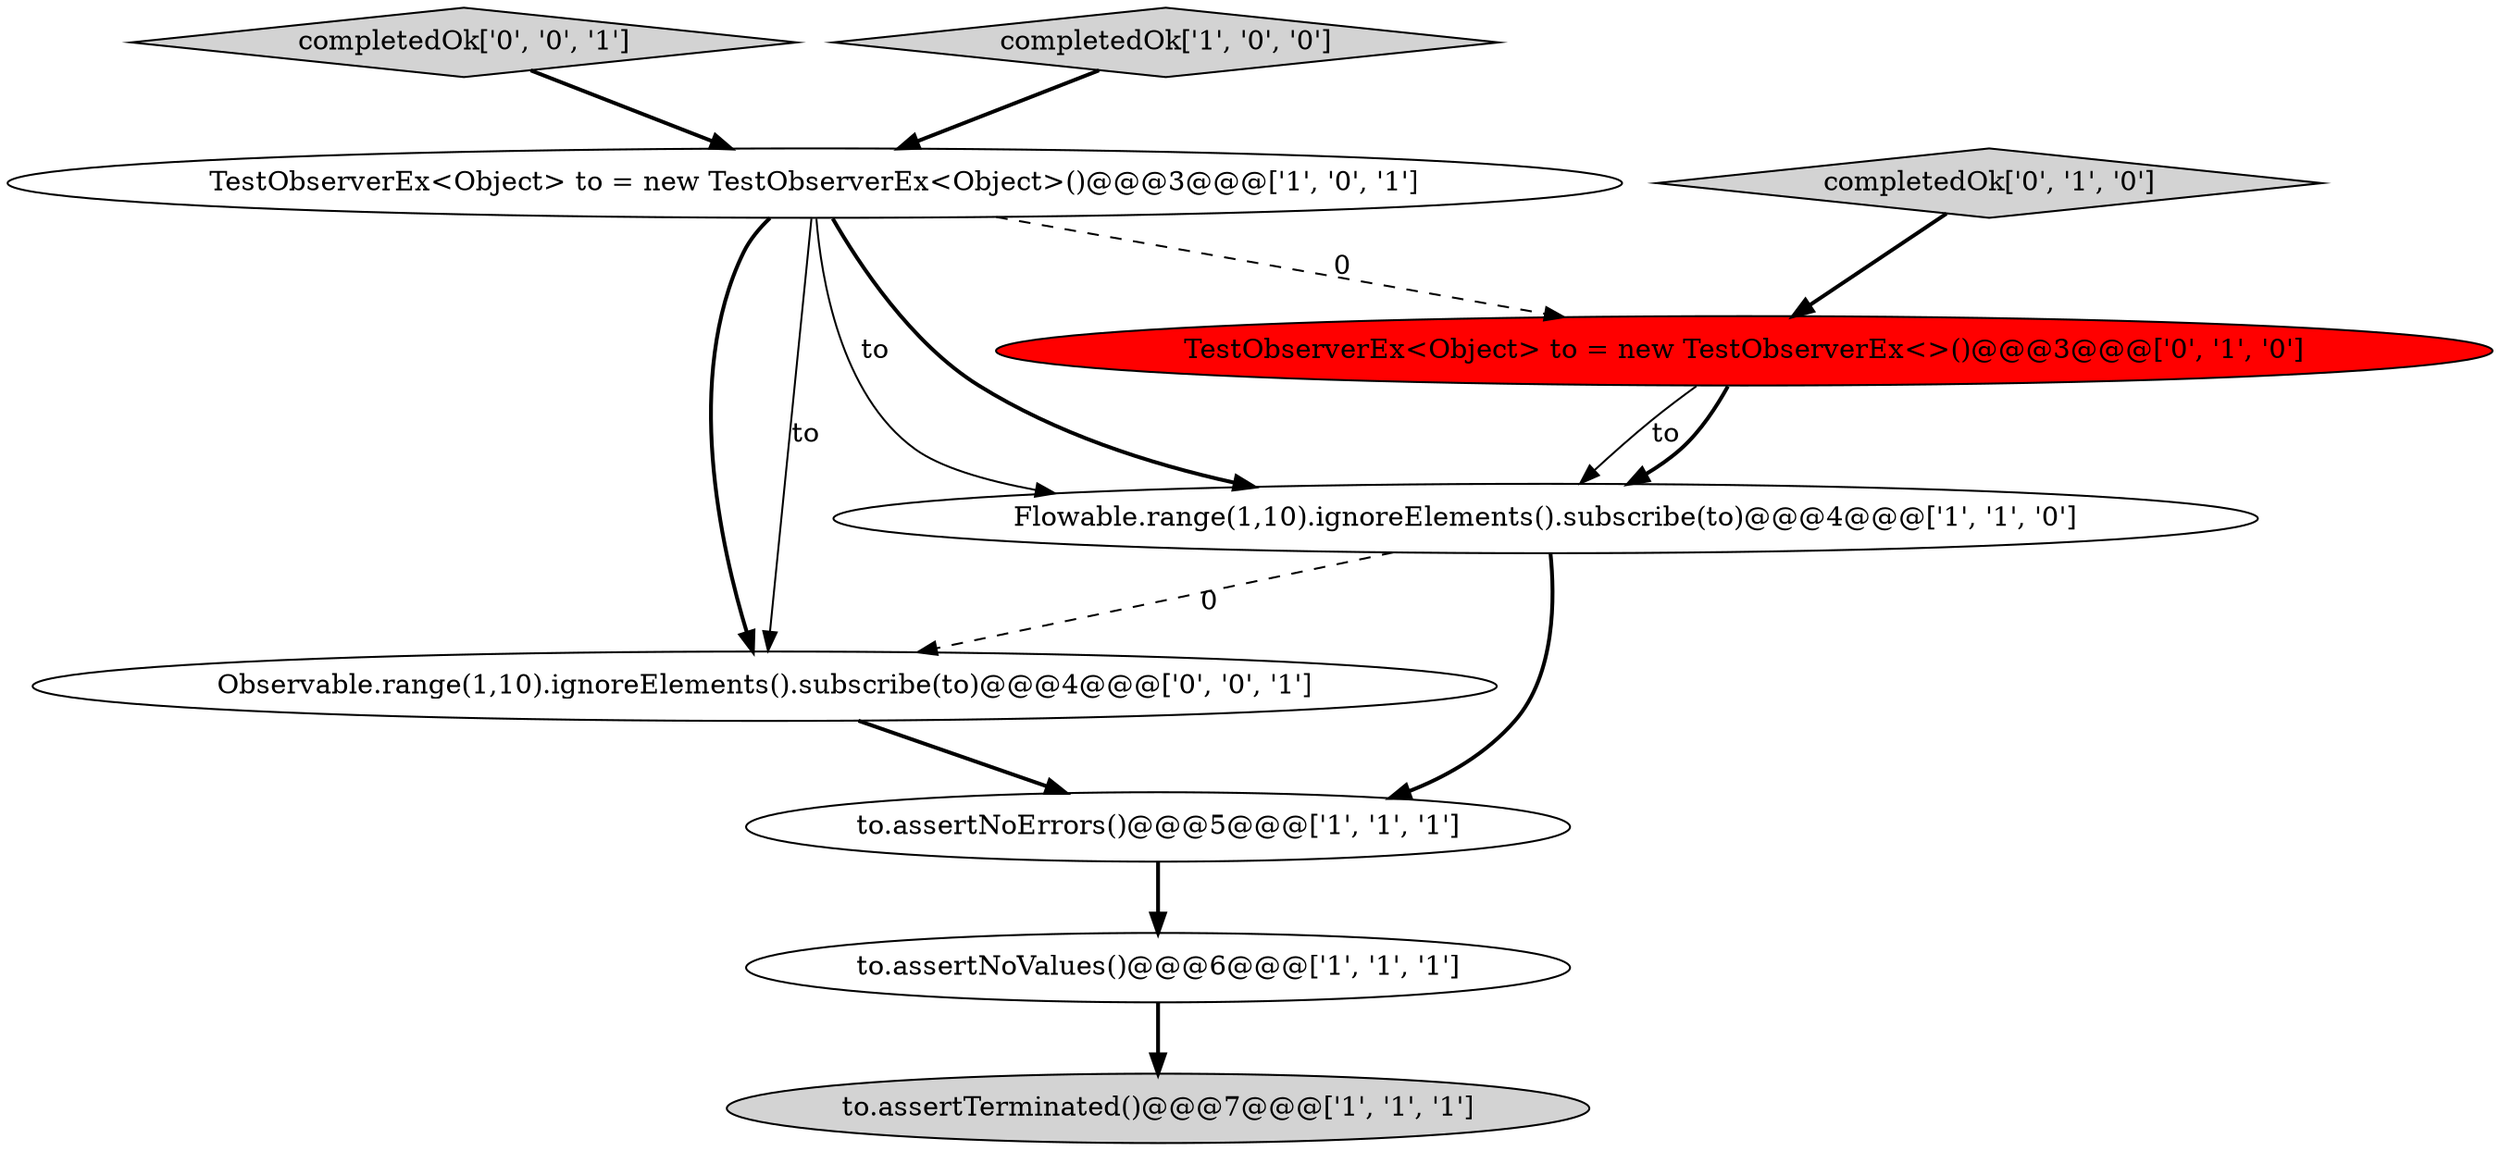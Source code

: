 digraph {
2 [style = filled, label = "to.assertTerminated()@@@7@@@['1', '1', '1']", fillcolor = lightgray, shape = ellipse image = "AAA0AAABBB1BBB"];
7 [style = filled, label = "completedOk['0', '1', '0']", fillcolor = lightgray, shape = diamond image = "AAA0AAABBB2BBB"];
8 [style = filled, label = "Observable.range(1,10).ignoreElements().subscribe(to)@@@4@@@['0', '0', '1']", fillcolor = white, shape = ellipse image = "AAA0AAABBB3BBB"];
4 [style = filled, label = "TestObserverEx<Object> to = new TestObserverEx<Object>()@@@3@@@['1', '0', '1']", fillcolor = white, shape = ellipse image = "AAA0AAABBB1BBB"];
6 [style = filled, label = "TestObserverEx<Object> to = new TestObserverEx<>()@@@3@@@['0', '1', '0']", fillcolor = red, shape = ellipse image = "AAA1AAABBB2BBB"];
5 [style = filled, label = "Flowable.range(1,10).ignoreElements().subscribe(to)@@@4@@@['1', '1', '0']", fillcolor = white, shape = ellipse image = "AAA0AAABBB1BBB"];
1 [style = filled, label = "to.assertNoValues()@@@6@@@['1', '1', '1']", fillcolor = white, shape = ellipse image = "AAA0AAABBB1BBB"];
0 [style = filled, label = "to.assertNoErrors()@@@5@@@['1', '1', '1']", fillcolor = white, shape = ellipse image = "AAA0AAABBB1BBB"];
9 [style = filled, label = "completedOk['0', '0', '1']", fillcolor = lightgray, shape = diamond image = "AAA0AAABBB3BBB"];
3 [style = filled, label = "completedOk['1', '0', '0']", fillcolor = lightgray, shape = diamond image = "AAA0AAABBB1BBB"];
8->0 [style = bold, label=""];
5->8 [style = dashed, label="0"];
6->5 [style = solid, label="to"];
4->8 [style = bold, label=""];
6->5 [style = bold, label=""];
1->2 [style = bold, label=""];
4->8 [style = solid, label="to"];
4->5 [style = solid, label="to"];
5->0 [style = bold, label=""];
9->4 [style = bold, label=""];
4->6 [style = dashed, label="0"];
4->5 [style = bold, label=""];
0->1 [style = bold, label=""];
3->4 [style = bold, label=""];
7->6 [style = bold, label=""];
}
